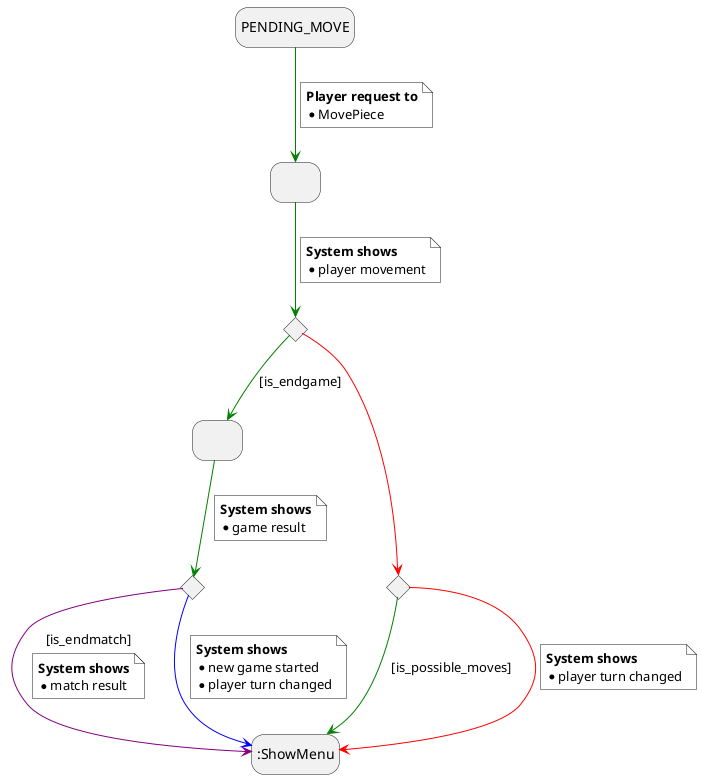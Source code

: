 @startuml
hide empty description

state PENDING_MOVE

state " " as 1
state " " as endgame

state is_endgame <<choice>>
state is_endmatch <<choice>>
state is_possible_moves <<choice>>

1 -[#green]-> is_endgame
note on link #white
    <b>System shows</b>
    * player movement
end note

is_possible_moves -[#green]-> :ShowMenu : [is_possible_moves]
is_possible_moves -[#red]-> :ShowMenu
note on link #white
    <b>System shows</b>
    * player turn changed
end note

is_endgame -[#green]-> endgame : [is_endgame]
endgame -[#green]-> is_endmatch
note on link #white
    <b>System shows</b>
    * game result
end note
is_endgame -[#red]-> is_possible_moves

is_endmatch -[#purple]-> :ShowMenu : [is_endmatch]
note on link #white
    <b>System shows</b>
    * match result
end note
is_endmatch -[#blue]-> :ShowMenu
note on link #white
    <b>System shows</b>
    * new game started
    * player turn changed
end note

PENDING_MOVE -[#green]-> 1
note on link #white
    <b>Player request to</b>
    * MovePiece
end note
